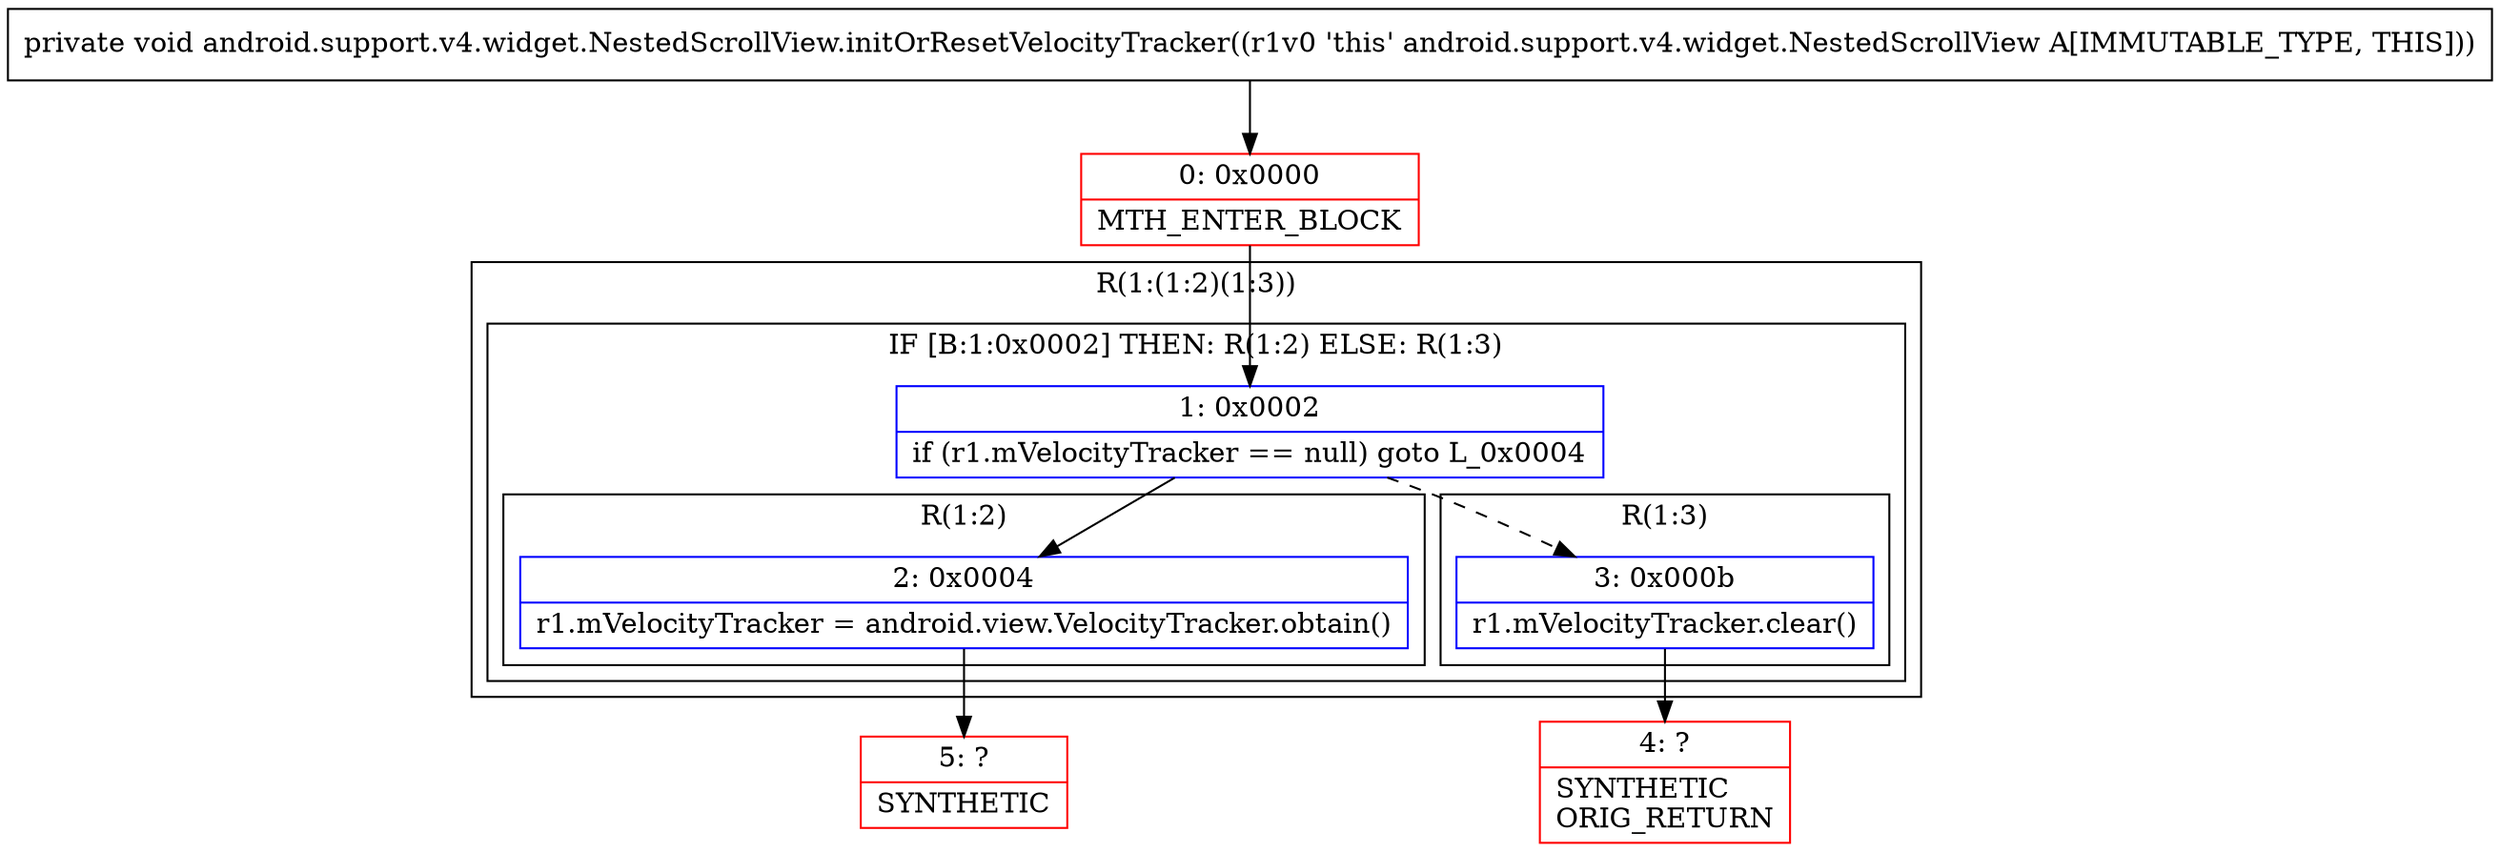 digraph "CFG forandroid.support.v4.widget.NestedScrollView.initOrResetVelocityTracker()V" {
subgraph cluster_Region_954329344 {
label = "R(1:(1:2)(1:3))";
node [shape=record,color=blue];
subgraph cluster_IfRegion_1430541078 {
label = "IF [B:1:0x0002] THEN: R(1:2) ELSE: R(1:3)";
node [shape=record,color=blue];
Node_1 [shape=record,label="{1\:\ 0x0002|if (r1.mVelocityTracker == null) goto L_0x0004\l}"];
subgraph cluster_Region_169075896 {
label = "R(1:2)";
node [shape=record,color=blue];
Node_2 [shape=record,label="{2\:\ 0x0004|r1.mVelocityTracker = android.view.VelocityTracker.obtain()\l}"];
}
subgraph cluster_Region_646623524 {
label = "R(1:3)";
node [shape=record,color=blue];
Node_3 [shape=record,label="{3\:\ 0x000b|r1.mVelocityTracker.clear()\l}"];
}
}
}
Node_0 [shape=record,color=red,label="{0\:\ 0x0000|MTH_ENTER_BLOCK\l}"];
Node_4 [shape=record,color=red,label="{4\:\ ?|SYNTHETIC\lORIG_RETURN\l}"];
Node_5 [shape=record,color=red,label="{5\:\ ?|SYNTHETIC\l}"];
MethodNode[shape=record,label="{private void android.support.v4.widget.NestedScrollView.initOrResetVelocityTracker((r1v0 'this' android.support.v4.widget.NestedScrollView A[IMMUTABLE_TYPE, THIS])) }"];
MethodNode -> Node_0;
Node_1 -> Node_2;
Node_1 -> Node_3[style=dashed];
Node_2 -> Node_5;
Node_3 -> Node_4;
Node_0 -> Node_1;
}


